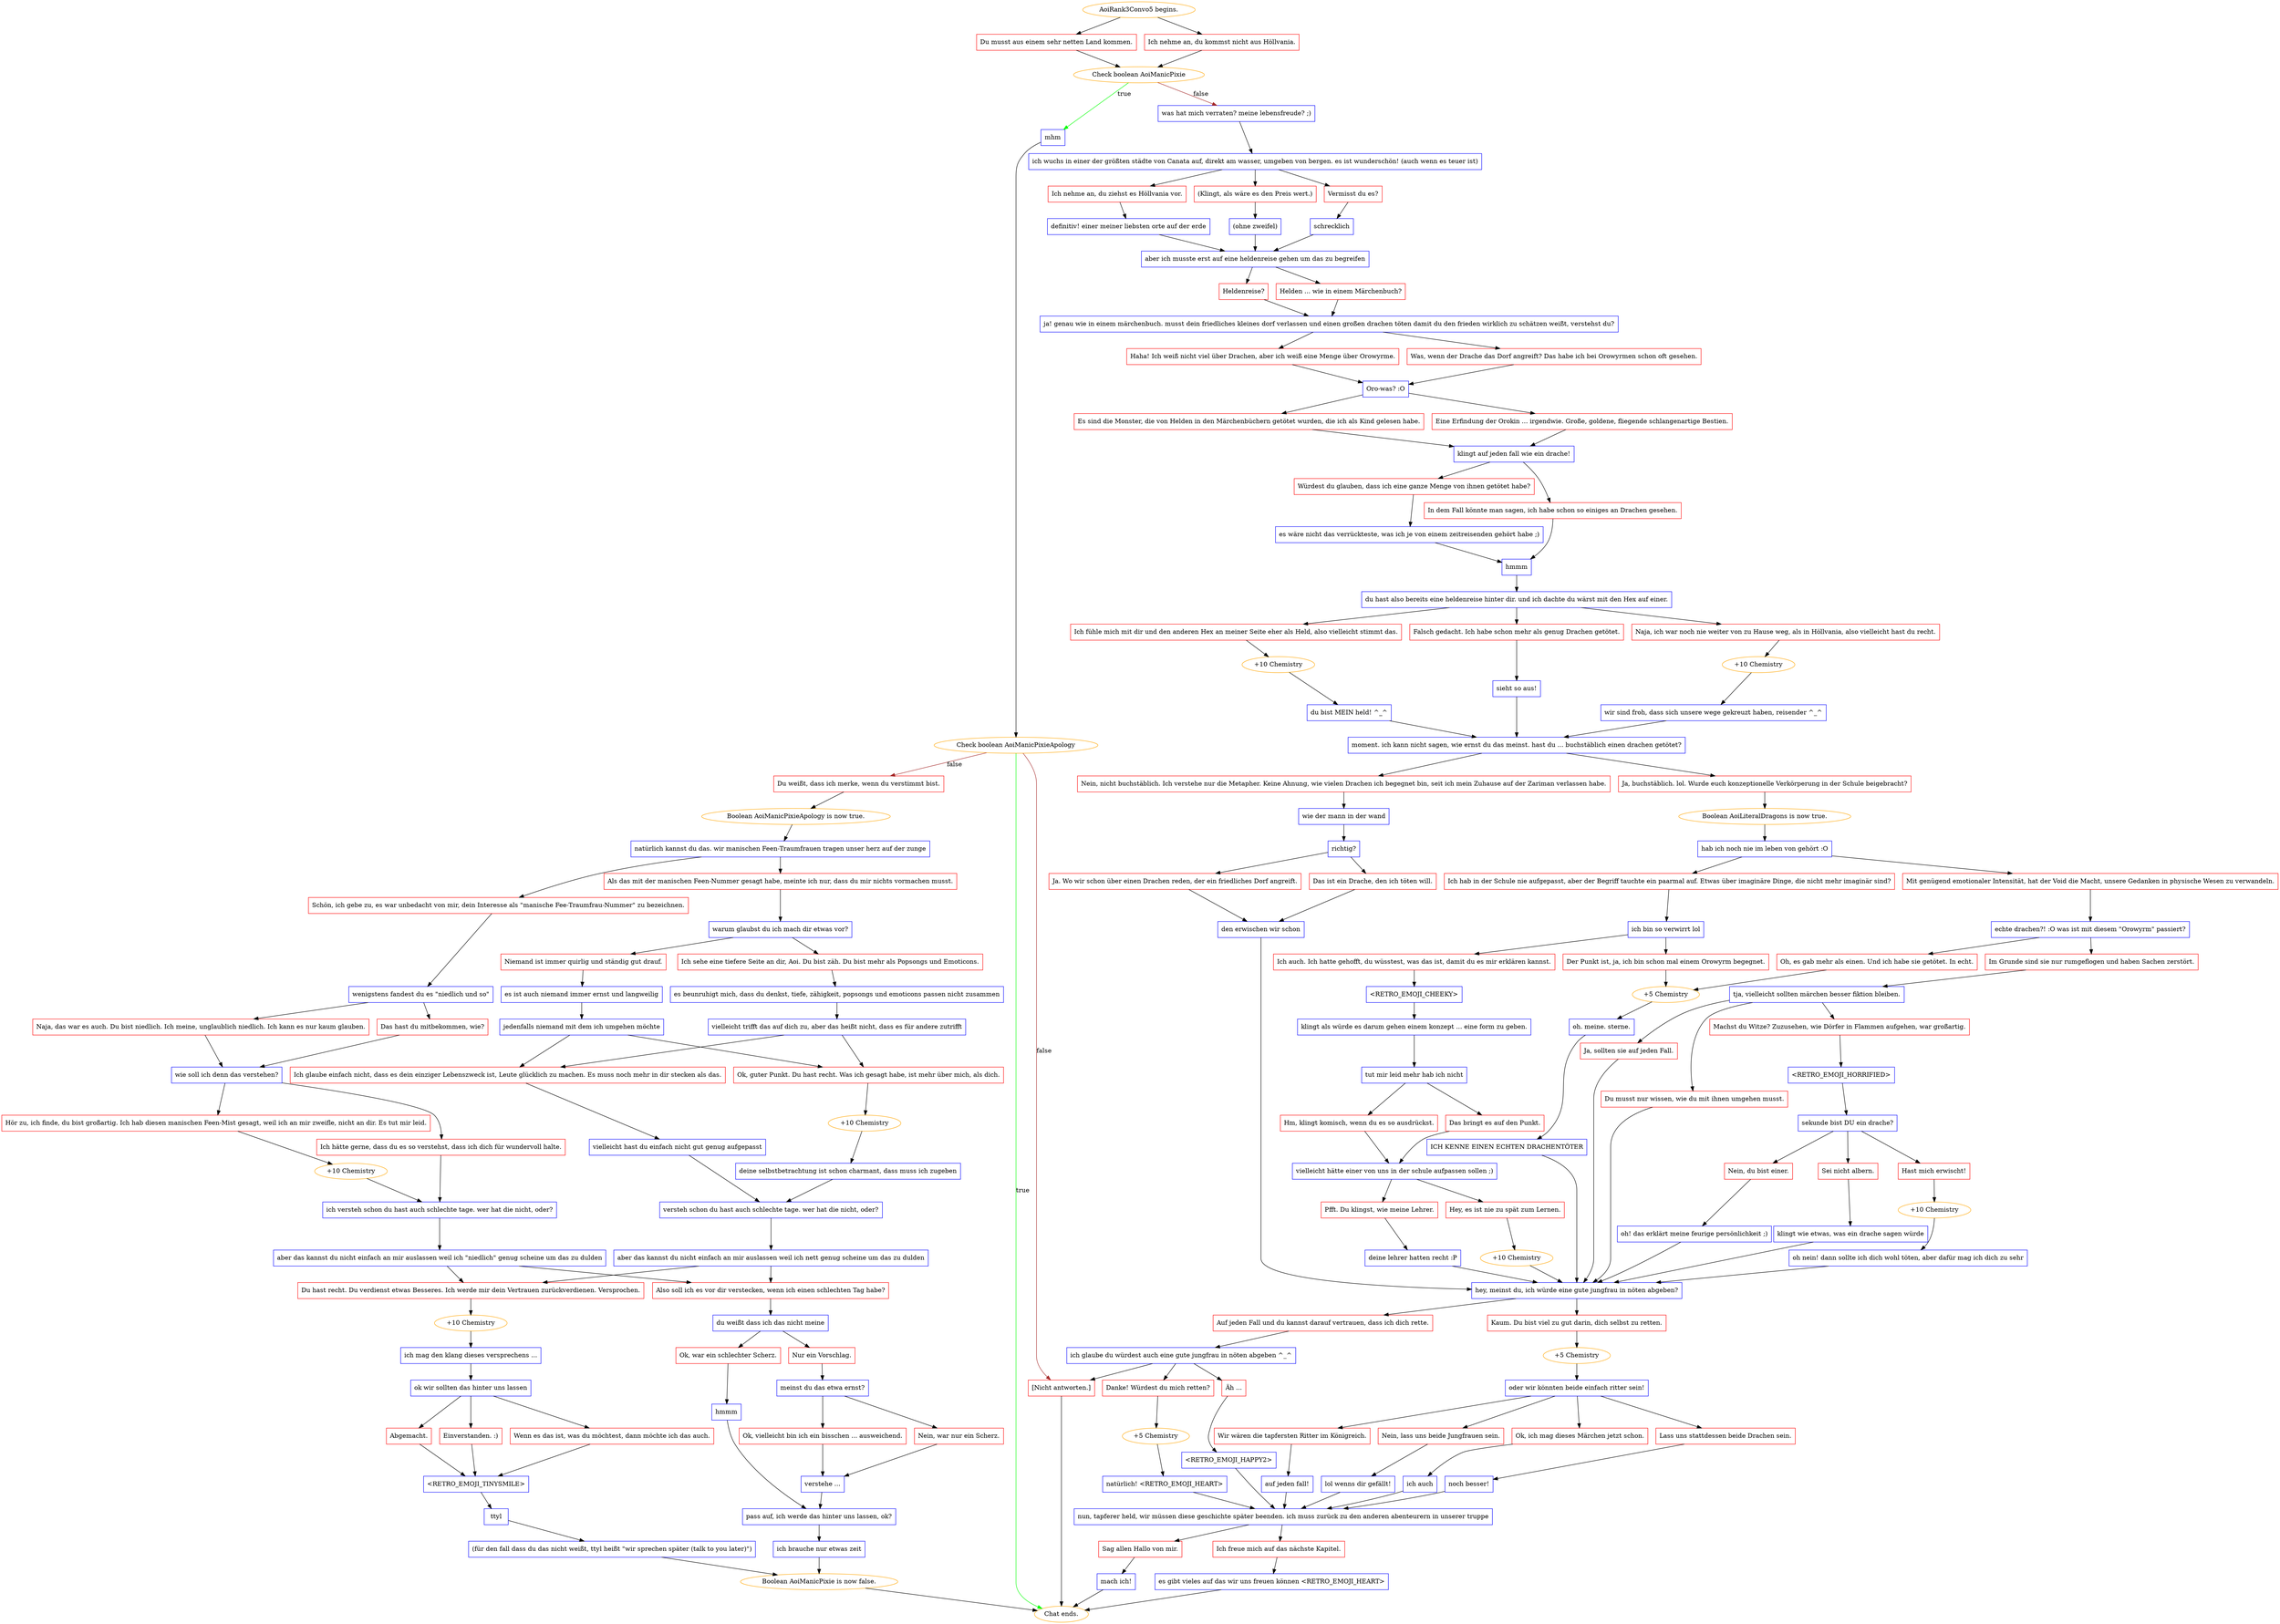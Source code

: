 digraph {
	"AoiRank3Convo5 begins." [color=orange];
		"AoiRank3Convo5 begins." -> j2697037454;
		"AoiRank3Convo5 begins." -> j1075639894;
	j2697037454 [label="Du musst aus einem sehr netten Land kommen.",shape=box,color=red];
		j2697037454 -> j2667000972;
	j1075639894 [label="Ich nehme an, du kommst nicht aus Höllvania.",shape=box,color=red];
		j1075639894 -> j2667000972;
	j2667000972 [label="Check boolean AoiManicPixie",color=orange];
		j2667000972 -> j1398128803 [label=true,color=green];
		j2667000972 -> j1428836257 [label=false,color=brown];
	j1398128803 [label="mhm",shape=box,color=blue];
		j1398128803 -> j1570464789;
	j1428836257 [label="was hat mich verraten? meine lebensfreude? ;)",shape=box,color=blue];
		j1428836257 -> j2313417406;
	j1570464789 [label="Check boolean AoiManicPixieApology",color=orange];
		j1570464789 -> "Chat ends." [label=true,color=green];
		j1570464789 -> j1580047759 [label=false,color=brown];
		j1570464789 -> j3266056868 [label=false,color=brown];
	j2313417406 [label="ich wuchs in einer der größten städte von Canata auf, direkt am wasser, umgeben von bergen. es ist wunderschön! (auch wenn es teuer ist)",shape=box,color=blue];
		j2313417406 -> j1333806999;
		j2313417406 -> j1237334404;
		j2313417406 -> j3351922715;
	"Chat ends." [color=orange];
	j1580047759 [label="Du weißt, dass ich merke, wenn du verstimmt bist.",shape=box,color=red];
		j1580047759 -> j699478714;
	j3266056868 [label="[Nicht antworten.]",shape=box,color=red];
		j3266056868 -> "Chat ends.";
	j1333806999 [label="Vermisst du es?",shape=box,color=red];
		j1333806999 -> j106135513;
	j1237334404 [label="Ich nehme an, du ziehst es Höllvania vor.",shape=box,color=red];
		j1237334404 -> j3742745458;
	j3351922715 [label="(Klingt, als wäre es den Preis wert.)",shape=box,color=red];
		j3351922715 -> j499886237;
	j699478714 [label="Boolean AoiManicPixieApology is now true.",color=orange];
		j699478714 -> j682559219;
	j106135513 [label="schrecklich",shape=box,color=blue];
		j106135513 -> j3503903649;
	j3742745458 [label="definitiv! einer meiner liebsten orte auf der erde",shape=box,color=blue];
		j3742745458 -> j3503903649;
	j499886237 [label="(ohne zweifel)",shape=box,color=blue];
		j499886237 -> j3503903649;
	j682559219 [label="natürlich kannst du das. wir manischen Feen-Traumfrauen tragen unser herz auf der zunge",shape=box,color=blue];
		j682559219 -> j974118830;
		j682559219 -> j1354898323;
	j3503903649 [label="aber ich musste erst auf eine heldenreise gehen um das zu begreifen",shape=box,color=blue];
		j3503903649 -> j3689388479;
		j3503903649 -> j3189679430;
	j974118830 [label="Schön, ich gebe zu, es war unbedacht von mir, dein Interesse als \"manische Fee-Traumfrau-Nummer\" zu bezeichnen.",shape=box,color=red];
		j974118830 -> j2298753045;
	j1354898323 [label="Als das mit der manischen Feen-Nummer gesagt habe, meinte ich nur, dass du mir nichts vormachen musst.",shape=box,color=red];
		j1354898323 -> j1925806129;
	j3689388479 [label="Heldenreise?",shape=box,color=red];
		j3689388479 -> j3174687655;
	j3189679430 [label="Helden ... wie in einem Märchenbuch?",shape=box,color=red];
		j3189679430 -> j3174687655;
	j2298753045 [label="wenigstens fandest du es \"niedlich und so\"",shape=box,color=blue];
		j2298753045 -> j3310641237;
		j2298753045 -> j1881104132;
	j1925806129 [label="warum glaubst du ich mach dir etwas vor?",shape=box,color=blue];
		j1925806129 -> j1588098362;
		j1925806129 -> j3397620638;
	j3174687655 [label="ja! genau wie in einem märchenbuch. musst dein friedliches kleines dorf verlassen und einen großen drachen töten damit du den frieden wirklich zu schätzen weißt, verstehst du?",shape=box,color=blue];
		j3174687655 -> j1779017275;
		j3174687655 -> j1274487417;
	j3310641237 [label="Naja, das war es auch. Du bist niedlich. Ich meine, unglaublich niedlich. Ich kann es nur kaum glauben.",shape=box,color=red];
		j3310641237 -> j4089277967;
	j1881104132 [label="Das hast du mitbekommen, wie?",shape=box,color=red];
		j1881104132 -> j4089277967;
	j1588098362 [label="Niemand ist immer quirlig und ständig gut drauf.",shape=box,color=red];
		j1588098362 -> j933887470;
	j3397620638 [label="Ich sehe eine tiefere Seite an dir, Aoi. Du bist zäh. Du bist mehr als Popsongs und Emoticons.",shape=box,color=red];
		j3397620638 -> j1076898604;
	j1779017275 [label="Haha! Ich weiß nicht viel über Drachen, aber ich weiß eine Menge über Orowyrme.",shape=box,color=red];
		j1779017275 -> j3683658928;
	j1274487417 [label="Was, wenn der Drache das Dorf angreift? Das habe ich bei Orowyrmen schon oft gesehen.",shape=box,color=red];
		j1274487417 -> j3683658928;
	j4089277967 [label="wie soll ich denn das verstehen?",shape=box,color=blue];
		j4089277967 -> j4265692254;
		j4089277967 -> j2319215341;
	j933887470 [label="es ist auch niemand immer ernst und langweilig",shape=box,color=blue];
		j933887470 -> j2335378539;
	j1076898604 [label="es beunruhigt mich, dass du denkst, tiefe, zähigkeit, popsongs und emoticons passen nicht zusammen",shape=box,color=blue];
		j1076898604 -> j2747150714;
	j3683658928 [label="Oro-was? :O",shape=box,color=blue];
		j3683658928 -> j3488618900;
		j3683658928 -> j2904143877;
	j4265692254 [label="Hör zu, ich finde, du bist großartig. Ich hab diesen manischen Feen-Mist gesagt, weil ich an mir zweifle, nicht an dir. Es tut mir leid.",shape=box,color=red];
		j4265692254 -> j2020981499;
	j2319215341 [label="Ich hätte gerne, dass du es so verstehst, dass ich dich für wundervoll halte.",shape=box,color=red];
		j2319215341 -> j1579428093;
	j2335378539 [label="jedenfalls niemand mit dem ich umgehen möchte",shape=box,color=blue];
		j2335378539 -> j1472834758;
		j2335378539 -> j3376209794;
	j2747150714 [label="vielleicht trifft das auf dich zu, aber das heißt nicht, dass es für andere zutrifft",shape=box,color=blue];
		j2747150714 -> j3376209794;
		j2747150714 -> j1472834758;
	j3488618900 [label="Es sind die Monster, die von Helden in den Märchenbüchern getötet wurden, die ich als Kind gelesen habe.",shape=box,color=red];
		j3488618900 -> j2098368781;
	j2904143877 [label="Eine Erfindung der Orokin ... irgendwie. Große, goldene, fliegende schlangenartige Bestien.",shape=box,color=red];
		j2904143877 -> j2098368781;
	j2020981499 [label="+10 Chemistry",color=orange];
		j2020981499 -> j1579428093;
	j1579428093 [label="ich versteh schon du hast auch schlechte tage. wer hat die nicht, oder?",shape=box,color=blue];
		j1579428093 -> j1865967037;
	j1472834758 [label="Ich glaube einfach nicht, dass es dein einziger Lebenszweck ist, Leute glücklich zu machen. Es muss noch mehr in dir stecken als das.",shape=box,color=red];
		j1472834758 -> j2663396997;
	j3376209794 [label="Ok, guter Punkt. Du hast recht. Was ich gesagt habe, ist mehr über mich, als dich.",shape=box,color=red];
		j3376209794 -> j2751836702;
	j2098368781 [label="klingt auf jeden fall wie ein drache!",shape=box,color=blue];
		j2098368781 -> j226151963;
		j2098368781 -> j168809461;
	j1865967037 [label="aber das kannst du nicht einfach an mir auslassen weil ich \"niedlich\" genug scheine um das zu dulden",shape=box,color=blue];
		j1865967037 -> j2649426363;
		j1865967037 -> j4184655193;
	j2663396997 [label="vielleicht hast du einfach nicht gut genug aufgepasst",shape=box,color=blue];
		j2663396997 -> j1390197934;
	j2751836702 [label="+10 Chemistry",color=orange];
		j2751836702 -> j3382389290;
	j226151963 [label="Würdest du glauben, dass ich eine ganze Menge von ihnen getötet habe?",shape=box,color=red];
		j226151963 -> j1914312832;
	j168809461 [label="In dem Fall könnte man sagen, ich habe schon so einiges an Drachen gesehen.",shape=box,color=red];
		j168809461 -> j3345647244;
	j2649426363 [label="Du hast recht. Du verdienst etwas Besseres. Ich werde mir dein Vertrauen zurückverdienen. Versprochen.",shape=box,color=red];
		j2649426363 -> j538390315;
	j4184655193 [label="Also soll ich es vor dir verstecken, wenn ich einen schlechten Tag habe?",shape=box,color=red];
		j4184655193 -> j937307084;
	j1390197934 [label="versteh schon du hast auch schlechte tage. wer hat die nicht, oder?",shape=box,color=blue];
		j1390197934 -> j3794926982;
	j3382389290 [label="deine selbstbetrachtung ist schon charmant, dass muss ich zugeben",shape=box,color=blue];
		j3382389290 -> j1390197934;
	j1914312832 [label="es wäre nicht das verrückteste, was ich je von einem zeitreisenden gehört habe ;)",shape=box,color=blue];
		j1914312832 -> j3345647244;
	j3345647244 [label="hmmm",shape=box,color=blue];
		j3345647244 -> j807677;
	j538390315 [label="+10 Chemistry",color=orange];
		j538390315 -> j4168757904;
	j937307084 [label="du weißt dass ich das nicht meine",shape=box,color=blue];
		j937307084 -> j3476086624;
		j937307084 -> j118095177;
	j3794926982 [label="aber das kannst du nicht einfach an mir auslassen weil ich nett genug scheine um das zu dulden",shape=box,color=blue];
		j3794926982 -> j2649426363;
		j3794926982 -> j4184655193;
	j807677 [label="du hast also bereits eine heldenreise hinter dir. und ich dachte du wärst mit den Hex auf einer.",shape=box,color=blue];
		j807677 -> j2689145806;
		j807677 -> j3325660572;
		j807677 -> j202075917;
	j4168757904 [label="ich mag den klang dieses versprechens ...",shape=box,color=blue];
		j4168757904 -> j3070536810;
	j3476086624 [label="Nur ein Vorschlag.",shape=box,color=red];
		j3476086624 -> j1191370649;
	j118095177 [label="Ok, war ein schlechter Scherz.",shape=box,color=red];
		j118095177 -> j1181869515;
	j2689145806 [label="Naja, ich war noch nie weiter von zu Hause weg, als in Höllvania, also vielleicht hast du recht.",shape=box,color=red];
		j2689145806 -> j3504406911;
	j3325660572 [label="Ich fühle mich mit dir und den anderen Hex an meiner Seite eher als Held, also vielleicht stimmt das.",shape=box,color=red];
		j3325660572 -> j2112832476;
	j202075917 [label="Falsch gedacht. Ich habe schon mehr als genug Drachen getötet.",shape=box,color=red];
		j202075917 -> j2090706058;
	j3070536810 [label="ok wir sollten das hinter uns lassen",shape=box,color=blue];
		j3070536810 -> j235557138;
		j3070536810 -> j324840415;
		j3070536810 -> j487749;
	j1191370649 [label="meinst du das etwa ernst?",shape=box,color=blue];
		j1191370649 -> j2873609111;
		j1191370649 -> j1547611239;
	j1181869515 [label="hmmm",shape=box,color=blue];
		j1181869515 -> j892649279;
	j3504406911 [label="+10 Chemistry",color=orange];
		j3504406911 -> j85160144;
	j2112832476 [label="+10 Chemistry",color=orange];
		j2112832476 -> j2215253782;
	j2090706058 [label="sieht so aus!",shape=box,color=blue];
		j2090706058 -> j3975219725;
	j235557138 [label="Abgemacht.",shape=box,color=red];
		j235557138 -> j3087155169;
	j324840415 [label="Einverstanden. :)",shape=box,color=red];
		j324840415 -> j3087155169;
	j487749 [label="Wenn es das ist, was du möchtest, dann möchte ich das auch.",shape=box,color=red];
		j487749 -> j3087155169;
	j2873609111 [label="Ok, vielleicht bin ich ein bisschen ... ausweichend.",shape=box,color=red];
		j2873609111 -> j3167728991;
	j1547611239 [label="Nein, war nur ein Scherz.",shape=box,color=red];
		j1547611239 -> j3167728991;
	j892649279 [label="pass auf, ich werde das hinter uns lassen, ok?",shape=box,color=blue];
		j892649279 -> j584998395;
	j85160144 [label="wir sind froh, dass sich unsere wege gekreuzt haben, reisender ^_^",shape=box,color=blue];
		j85160144 -> j3975219725;
	j2215253782 [label="du bist MEIN held! ^_^",shape=box,color=blue];
		j2215253782 -> j3975219725;
	j3975219725 [label="moment. ich kann nicht sagen, wie ernst du das meinst. hast du ... buchstäblich einen drachen getötet?",shape=box,color=blue];
		j3975219725 -> j2869962922;
		j3975219725 -> j4140986658;
	j3087155169 [label="<RETRO_EMOJI_TINYSMILE>",shape=box,color=blue];
		j3087155169 -> j1584153445;
	j3167728991 [label="verstehe ...",shape=box,color=blue];
		j3167728991 -> j892649279;
	j584998395 [label="ich brauche nur etwas zeit",shape=box,color=blue];
		j584998395 -> j4025535607;
	j2869962922 [label="Ja, buchstäblich. lol. Wurde euch konzeptionelle Verkörperung in der Schule beigebracht?",shape=box,color=red];
		j2869962922 -> j2108506753;
	j4140986658 [label="Nein, nicht buchstäblich. Ich verstehe nur die Metapher. Keine Ahnung, wie vielen Drachen ich begegnet bin, seit ich mein Zuhause auf der Zariman verlassen habe.",shape=box,color=red];
		j4140986658 -> j573532175;
	j1584153445 [label="ttyl",shape=box,color=blue];
		j1584153445 -> j4084636289;
	j4025535607 [label="Boolean AoiManicPixie is now false.",color=orange];
		j4025535607 -> "Chat ends.";
	j2108506753 [label="Boolean AoiLiteralDragons is now true.",color=orange];
		j2108506753 -> j3702011318;
	j573532175 [label="wie der mann in der wand",shape=box,color=blue];
		j573532175 -> j182506900;
	j4084636289 [label="(für den fall dass du das nicht weißt, ttyl heißt \"wir sprechen später (talk to you later)\")",shape=box,color=blue];
		j4084636289 -> j4025535607;
	j3702011318 [label="hab ich noch nie im leben von gehört :O",shape=box,color=blue];
		j3702011318 -> j2262381998;
		j3702011318 -> j675937605;
	j182506900 [label="richtig?",shape=box,color=blue];
		j182506900 -> j2801718207;
		j182506900 -> j2469552700;
	j2262381998 [label="Ich hab in der Schule nie aufgepasst, aber der Begriff tauchte ein paarmal auf. Etwas über imaginäre Dinge, die nicht mehr imaginär sind?",shape=box,color=red];
		j2262381998 -> j3866460012;
	j675937605 [label="Mit genügend emotionaler Intensität, hat der Void die Macht, unsere Gedanken in physische Wesen zu verwandeln.",shape=box,color=red];
		j675937605 -> j863896083;
	j2801718207 [label="Ja. Wo wir schon über einen Drachen reden, der ein friedliches Dorf angreift.",shape=box,color=red];
		j2801718207 -> j4212147958;
	j2469552700 [label="Das ist ein Drache, den ich töten will.",shape=box,color=red];
		j2469552700 -> j4212147958;
	j3866460012 [label="ich bin so verwirrt lol",shape=box,color=blue];
		j3866460012 -> j2644695531;
		j3866460012 -> j1387758309;
	j863896083 [label="echte drachen?! :O was ist mit diesem \"Orowyrm\" passiert?",shape=box,color=blue];
		j863896083 -> j1445892519;
		j863896083 -> j2569441122;
	j4212147958 [label="den erwischen wir schon",shape=box,color=blue];
		j4212147958 -> j3097123984;
	j2644695531 [label="Ich auch. Ich hatte gehofft, du wüsstest, was das ist, damit du es mir erklären kannst.",shape=box,color=red];
		j2644695531 -> j380179214;
	j1387758309 [label="Der Punkt ist, ja, ich bin schon mal einem Orowyrm begegnet.",shape=box,color=red];
		j1387758309 -> j843653835;
	j1445892519 [label="Oh, es gab mehr als einen. Und ich habe sie getötet. In echt.",shape=box,color=red];
		j1445892519 -> j843653835;
	j2569441122 [label="Im Grunde sind sie nur rumgeflogen und haben Sachen zerstört.",shape=box,color=red];
		j2569441122 -> j1720928721;
	j3097123984 [label="hey, meinst du, ich würde eine gute jungfrau in nöten abgeben?",shape=box,color=blue];
		j3097123984 -> j4285281852;
		j3097123984 -> j433637411;
	j380179214 [label="<RETRO_EMOJI_CHEEKY>",shape=box,color=blue];
		j380179214 -> j3333319385;
	j843653835 [label="+5 Chemistry",color=orange];
		j843653835 -> j4082332431;
	j1720928721 [label="tja, vielleicht sollten märchen besser fiktion bleiben.",shape=box,color=blue];
		j1720928721 -> j4286755893;
		j1720928721 -> j430598670;
		j1720928721 -> j4294250699;
	j4285281852 [label="Auf jeden Fall und du kannst darauf vertrauen, dass ich dich rette.",shape=box,color=red];
		j4285281852 -> j1986001031;
	j433637411 [label="Kaum. Du bist viel zu gut darin, dich selbst zu retten.",shape=box,color=red];
		j433637411 -> j7369637;
	j3333319385 [label="klingt als würde es darum gehen einem konzept ... eine form zu geben.",shape=box,color=blue];
		j3333319385 -> j1022407120;
	j4082332431 [label="oh. meine. sterne.",shape=box,color=blue];
		j4082332431 -> j1842528453;
	j4286755893 [label="Ja, sollten sie auf jeden Fall.",shape=box,color=red];
		j4286755893 -> j3097123984;
	j430598670 [label="Du musst nur wissen, wie du mit ihnen umgehen musst.",shape=box,color=red];
		j430598670 -> j3097123984;
	j4294250699 [label="Machst du Witze? Zuzusehen, wie Dörfer in Flammen aufgehen, war großartig.",shape=box,color=red];
		j4294250699 -> j487470659;
	j1986001031 [label="ich glaube du würdest auch eine gute jungfrau in nöten abgeben ^_^",shape=box,color=blue];
		j1986001031 -> j2744115615;
		j1986001031 -> j868894169;
		j1986001031 -> j3266056868;
	j7369637 [label="+5 Chemistry",color=orange];
		j7369637 -> j1673582148;
	j1022407120 [label="tut mir leid mehr hab ich nicht",shape=box,color=blue];
		j1022407120 -> j3834195377;
		j1022407120 -> j766479215;
	j1842528453 [label="ICH KENNE EINEN ECHTEN DRACHENTÖTER",shape=box,color=blue];
		j1842528453 -> j3097123984;
	j487470659 [label="<RETRO_EMOJI_HORRIFIED>",shape=box,color=blue];
		j487470659 -> j3086921077;
	j2744115615 [label="Danke! Würdest du mich retten?",shape=box,color=red];
		j2744115615 -> j848255333;
	j868894169 [label="Äh ...",shape=box,color=red];
		j868894169 -> j2645867740;
	j1673582148 [label="oder wir könnten beide einfach ritter sein!",shape=box,color=blue];
		j1673582148 -> j2685493053;
		j1673582148 -> j3281387623;
		j1673582148 -> j2050698637;
		j1673582148 -> j1266588412;
	j3834195377 [label="Das bringt es auf den Punkt.",shape=box,color=red];
		j3834195377 -> j454243283;
	j766479215 [label="Hm, klingt komisch, wenn du es so ausdrückst.",shape=box,color=red];
		j766479215 -> j454243283;
	j3086921077 [label="sekunde bist DU ein drache?",shape=box,color=blue];
		j3086921077 -> j3321918059;
		j3086921077 -> j3310664830;
		j3086921077 -> j1308711508;
	j848255333 [label="+5 Chemistry",color=orange];
		j848255333 -> j2421010775;
	j2645867740 [label="<RETRO_EMOJI_HAPPY2>",shape=box,color=blue];
		j2645867740 -> j3858483195;
	j2685493053 [label="Ok, ich mag dieses Märchen jetzt schon.",shape=box,color=red];
		j2685493053 -> j3643975405;
	j3281387623 [label="Lass uns stattdessen beide Drachen sein.",shape=box,color=red];
		j3281387623 -> j1251148296;
	j2050698637 [label="Wir wären die tapfersten Ritter im Königreich.",shape=box,color=red];
		j2050698637 -> j3593442303;
	j1266588412 [label="Nein, lass uns beide Jungfrauen sein.",shape=box,color=red];
		j1266588412 -> j3317620044;
	j454243283 [label="vielleicht hätte einer von uns in der schule aufpassen sollen ;)",shape=box,color=blue];
		j454243283 -> j1722751789;
		j454243283 -> j945891618;
	j3321918059 [label="Hast mich erwischt!",shape=box,color=red];
		j3321918059 -> j2734258034;
	j3310664830 [label="Nein, du bist einer.",shape=box,color=red];
		j3310664830 -> j1605821874;
	j1308711508 [label="Sei nicht albern.",shape=box,color=red];
		j1308711508 -> j3554950124;
	j2421010775 [label="natürlich! <RETRO_EMOJI_HEART>",shape=box,color=blue];
		j2421010775 -> j3858483195;
	j3858483195 [label="nun, tapferer held, wir müssen diese geschichte später beenden. ich muss zurück zu den anderen abenteurern in unserer truppe",shape=box,color=blue];
		j3858483195 -> j2557411096;
		j3858483195 -> j2493348197;
	j3643975405 [label="ich auch",shape=box,color=blue];
		j3643975405 -> j3858483195;
	j1251148296 [label="noch besser!",shape=box,color=blue];
		j1251148296 -> j3858483195;
	j3593442303 [label="auf jeden fall!",shape=box,color=blue];
		j3593442303 -> j3858483195;
	j3317620044 [label="lol wenns dir gefällt!",shape=box,color=blue];
		j3317620044 -> j3858483195;
	j1722751789 [label="Hey, es ist nie zu spät zum Lernen.",shape=box,color=red];
		j1722751789 -> j455621116;
	j945891618 [label="Pfft. Du klingst, wie meine Lehrer.",shape=box,color=red];
		j945891618 -> j2694277544;
	j2734258034 [label="+10 Chemistry",color=orange];
		j2734258034 -> j2253698639;
	j1605821874 [label="oh! das erklärt meine feurige persönlichkeit ;)",shape=box,color=blue];
		j1605821874 -> j3097123984;
	j3554950124 [label="klingt wie etwas, was ein drache sagen würde",shape=box,color=blue];
		j3554950124 -> j3097123984;
	j2557411096 [label="Sag allen Hallo von mir.",shape=box,color=red];
		j2557411096 -> j1109147448;
	j2493348197 [label="Ich freue mich auf das nächste Kapitel.",shape=box,color=red];
		j2493348197 -> j807928441;
	j455621116 [label="+10 Chemistry",color=orange];
		j455621116 -> j3097123984;
	j2694277544 [label="deine lehrer hatten recht :P",shape=box,color=blue];
		j2694277544 -> j3097123984;
	j2253698639 [label="oh nein! dann sollte ich dich wohl töten, aber dafür mag ich dich zu sehr",shape=box,color=blue];
		j2253698639 -> j3097123984;
	j1109147448 [label="mach ich!",shape=box,color=blue];
		j1109147448 -> "Chat ends.";
	j807928441 [label="es gibt vieles auf das wir uns freuen können <RETRO_EMOJI_HEART>",shape=box,color=blue];
		j807928441 -> "Chat ends.";
}